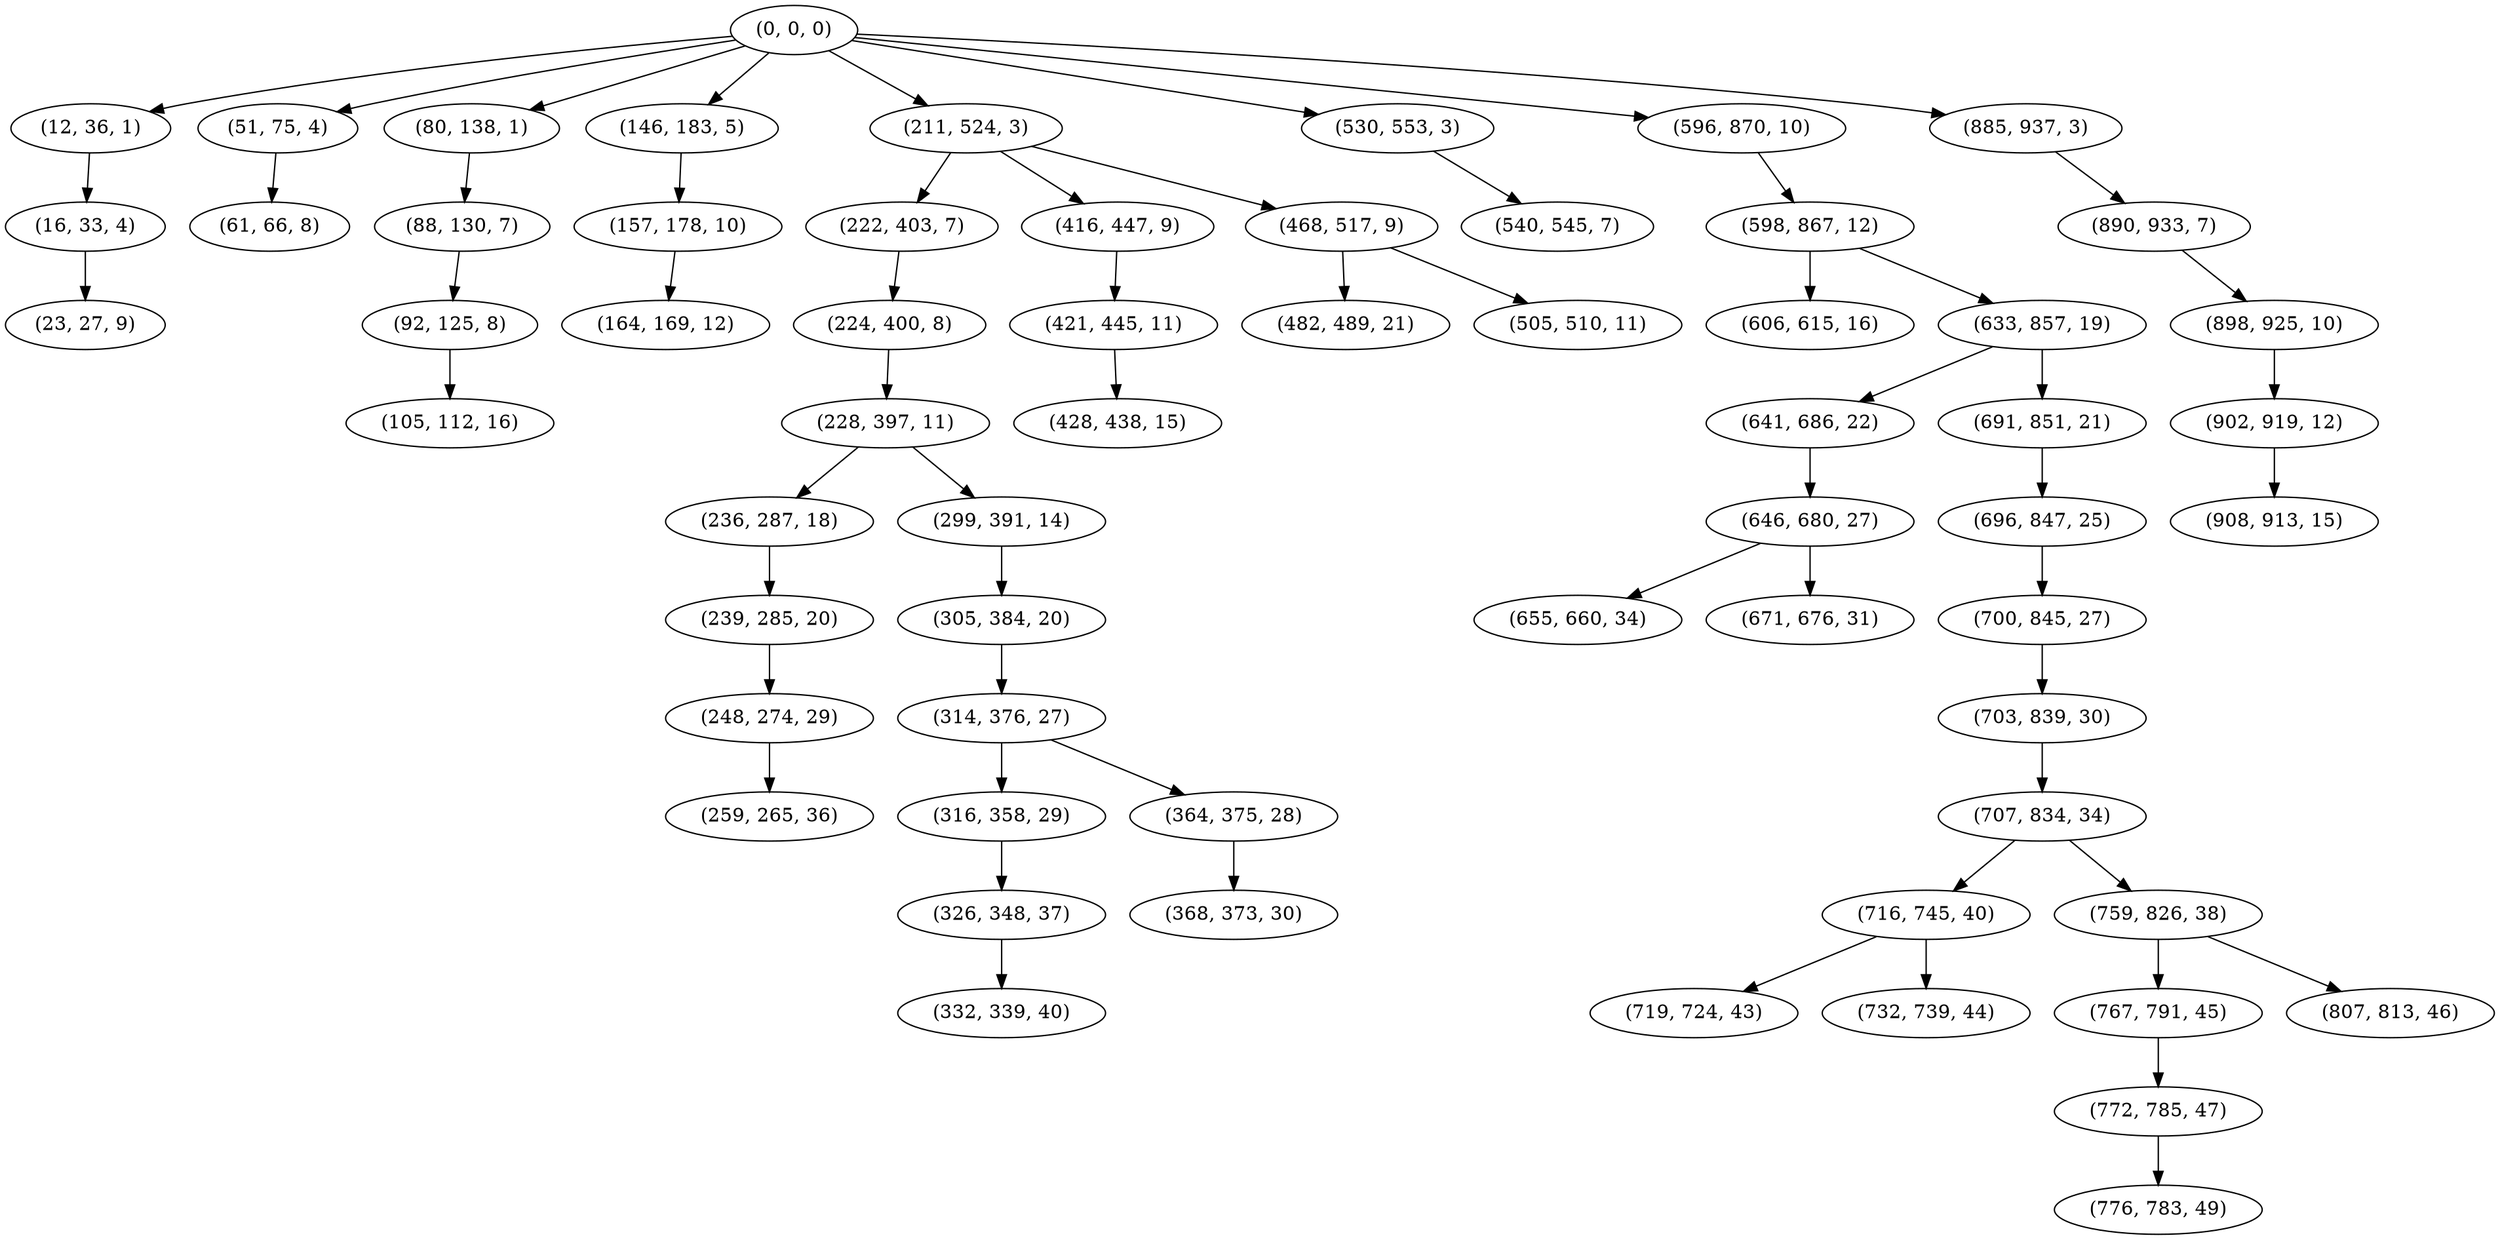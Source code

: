 digraph tree {
    "(0, 0, 0)";
    "(12, 36, 1)";
    "(16, 33, 4)";
    "(23, 27, 9)";
    "(51, 75, 4)";
    "(61, 66, 8)";
    "(80, 138, 1)";
    "(88, 130, 7)";
    "(92, 125, 8)";
    "(105, 112, 16)";
    "(146, 183, 5)";
    "(157, 178, 10)";
    "(164, 169, 12)";
    "(211, 524, 3)";
    "(222, 403, 7)";
    "(224, 400, 8)";
    "(228, 397, 11)";
    "(236, 287, 18)";
    "(239, 285, 20)";
    "(248, 274, 29)";
    "(259, 265, 36)";
    "(299, 391, 14)";
    "(305, 384, 20)";
    "(314, 376, 27)";
    "(316, 358, 29)";
    "(326, 348, 37)";
    "(332, 339, 40)";
    "(364, 375, 28)";
    "(368, 373, 30)";
    "(416, 447, 9)";
    "(421, 445, 11)";
    "(428, 438, 15)";
    "(468, 517, 9)";
    "(482, 489, 21)";
    "(505, 510, 11)";
    "(530, 553, 3)";
    "(540, 545, 7)";
    "(596, 870, 10)";
    "(598, 867, 12)";
    "(606, 615, 16)";
    "(633, 857, 19)";
    "(641, 686, 22)";
    "(646, 680, 27)";
    "(655, 660, 34)";
    "(671, 676, 31)";
    "(691, 851, 21)";
    "(696, 847, 25)";
    "(700, 845, 27)";
    "(703, 839, 30)";
    "(707, 834, 34)";
    "(716, 745, 40)";
    "(719, 724, 43)";
    "(732, 739, 44)";
    "(759, 826, 38)";
    "(767, 791, 45)";
    "(772, 785, 47)";
    "(776, 783, 49)";
    "(807, 813, 46)";
    "(885, 937, 3)";
    "(890, 933, 7)";
    "(898, 925, 10)";
    "(902, 919, 12)";
    "(908, 913, 15)";
    "(0, 0, 0)" -> "(12, 36, 1)";
    "(0, 0, 0)" -> "(51, 75, 4)";
    "(0, 0, 0)" -> "(80, 138, 1)";
    "(0, 0, 0)" -> "(146, 183, 5)";
    "(0, 0, 0)" -> "(211, 524, 3)";
    "(0, 0, 0)" -> "(530, 553, 3)";
    "(0, 0, 0)" -> "(596, 870, 10)";
    "(0, 0, 0)" -> "(885, 937, 3)";
    "(12, 36, 1)" -> "(16, 33, 4)";
    "(16, 33, 4)" -> "(23, 27, 9)";
    "(51, 75, 4)" -> "(61, 66, 8)";
    "(80, 138, 1)" -> "(88, 130, 7)";
    "(88, 130, 7)" -> "(92, 125, 8)";
    "(92, 125, 8)" -> "(105, 112, 16)";
    "(146, 183, 5)" -> "(157, 178, 10)";
    "(157, 178, 10)" -> "(164, 169, 12)";
    "(211, 524, 3)" -> "(222, 403, 7)";
    "(211, 524, 3)" -> "(416, 447, 9)";
    "(211, 524, 3)" -> "(468, 517, 9)";
    "(222, 403, 7)" -> "(224, 400, 8)";
    "(224, 400, 8)" -> "(228, 397, 11)";
    "(228, 397, 11)" -> "(236, 287, 18)";
    "(228, 397, 11)" -> "(299, 391, 14)";
    "(236, 287, 18)" -> "(239, 285, 20)";
    "(239, 285, 20)" -> "(248, 274, 29)";
    "(248, 274, 29)" -> "(259, 265, 36)";
    "(299, 391, 14)" -> "(305, 384, 20)";
    "(305, 384, 20)" -> "(314, 376, 27)";
    "(314, 376, 27)" -> "(316, 358, 29)";
    "(314, 376, 27)" -> "(364, 375, 28)";
    "(316, 358, 29)" -> "(326, 348, 37)";
    "(326, 348, 37)" -> "(332, 339, 40)";
    "(364, 375, 28)" -> "(368, 373, 30)";
    "(416, 447, 9)" -> "(421, 445, 11)";
    "(421, 445, 11)" -> "(428, 438, 15)";
    "(468, 517, 9)" -> "(482, 489, 21)";
    "(468, 517, 9)" -> "(505, 510, 11)";
    "(530, 553, 3)" -> "(540, 545, 7)";
    "(596, 870, 10)" -> "(598, 867, 12)";
    "(598, 867, 12)" -> "(606, 615, 16)";
    "(598, 867, 12)" -> "(633, 857, 19)";
    "(633, 857, 19)" -> "(641, 686, 22)";
    "(633, 857, 19)" -> "(691, 851, 21)";
    "(641, 686, 22)" -> "(646, 680, 27)";
    "(646, 680, 27)" -> "(655, 660, 34)";
    "(646, 680, 27)" -> "(671, 676, 31)";
    "(691, 851, 21)" -> "(696, 847, 25)";
    "(696, 847, 25)" -> "(700, 845, 27)";
    "(700, 845, 27)" -> "(703, 839, 30)";
    "(703, 839, 30)" -> "(707, 834, 34)";
    "(707, 834, 34)" -> "(716, 745, 40)";
    "(707, 834, 34)" -> "(759, 826, 38)";
    "(716, 745, 40)" -> "(719, 724, 43)";
    "(716, 745, 40)" -> "(732, 739, 44)";
    "(759, 826, 38)" -> "(767, 791, 45)";
    "(759, 826, 38)" -> "(807, 813, 46)";
    "(767, 791, 45)" -> "(772, 785, 47)";
    "(772, 785, 47)" -> "(776, 783, 49)";
    "(885, 937, 3)" -> "(890, 933, 7)";
    "(890, 933, 7)" -> "(898, 925, 10)";
    "(898, 925, 10)" -> "(902, 919, 12)";
    "(902, 919, 12)" -> "(908, 913, 15)";
}

